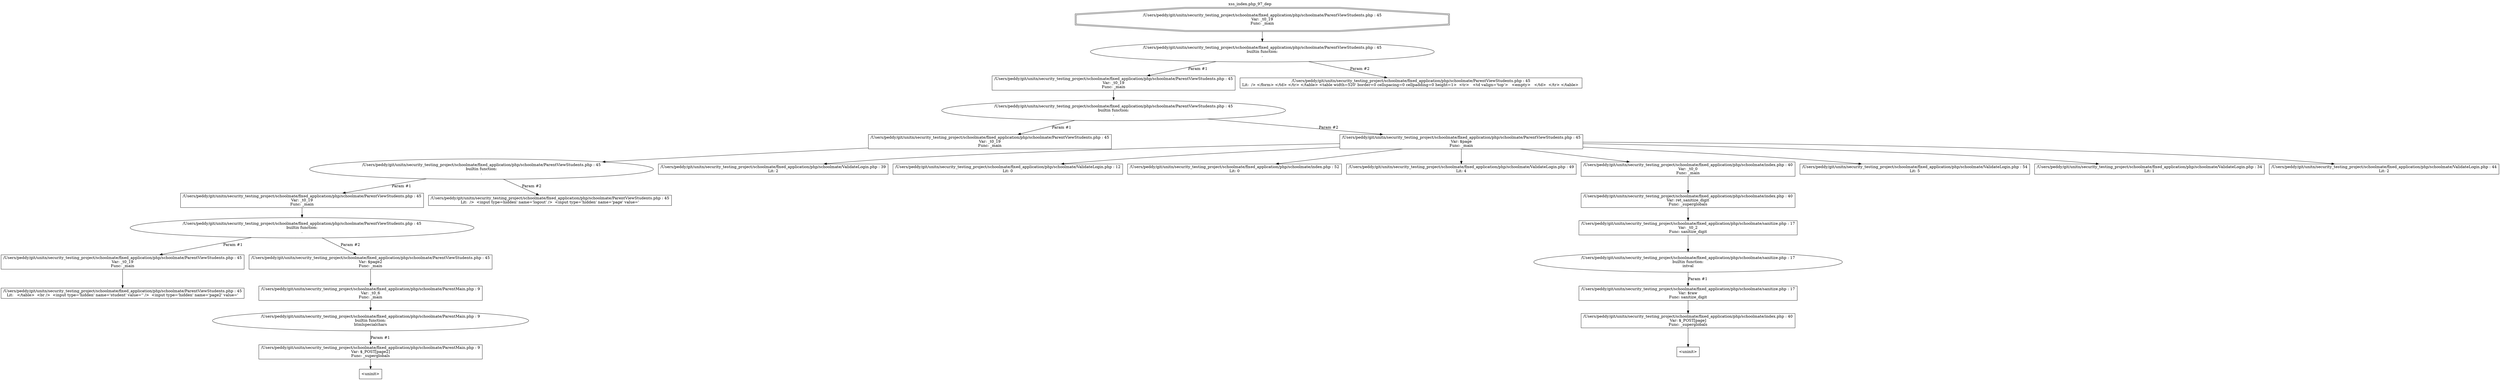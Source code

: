 digraph cfg {
  label="xss_index.php_97_dep";
  labelloc=t;
  n1 [shape=doubleoctagon, label="/Users/peddy/git/unitn/security_testing_project/schoolmate/fixed_application/php/schoolmate/ParentViewStudents.php : 45\nVar: _t0_19\nFunc: _main\n"];
  n2 [shape=ellipse, label="/Users/peddy/git/unitn/security_testing_project/schoolmate/fixed_application/php/schoolmate/ParentViewStudents.php : 45\nbuiltin function:\n.\n"];
  n3 [shape=box, label="/Users/peddy/git/unitn/security_testing_project/schoolmate/fixed_application/php/schoolmate/ParentViewStudents.php : 45\nVar: _t0_19\nFunc: _main\n"];
  n4 [shape=ellipse, label="/Users/peddy/git/unitn/security_testing_project/schoolmate/fixed_application/php/schoolmate/ParentViewStudents.php : 45\nbuiltin function:\n.\n"];
  n5 [shape=box, label="/Users/peddy/git/unitn/security_testing_project/schoolmate/fixed_application/php/schoolmate/ParentViewStudents.php : 45\nVar: _t0_19\nFunc: _main\n"];
  n6 [shape=ellipse, label="/Users/peddy/git/unitn/security_testing_project/schoolmate/fixed_application/php/schoolmate/ParentViewStudents.php : 45\nbuiltin function:\n.\n"];
  n7 [shape=box, label="/Users/peddy/git/unitn/security_testing_project/schoolmate/fixed_application/php/schoolmate/ParentViewStudents.php : 45\nVar: _t0_19\nFunc: _main\n"];
  n8 [shape=ellipse, label="/Users/peddy/git/unitn/security_testing_project/schoolmate/fixed_application/php/schoolmate/ParentViewStudents.php : 45\nbuiltin function:\n.\n"];
  n9 [shape=box, label="/Users/peddy/git/unitn/security_testing_project/schoolmate/fixed_application/php/schoolmate/ParentViewStudents.php : 45\nVar: _t0_19\nFunc: _main\n"];
  n10 [shape=box, label="/Users/peddy/git/unitn/security_testing_project/schoolmate/fixed_application/php/schoolmate/ParentViewStudents.php : 45\nLit:   </table>  <br />  <input type='hidden' name='student' value='' />  <input type='hidden' name='page2' value='\n"];
  n11 [shape=box, label="/Users/peddy/git/unitn/security_testing_project/schoolmate/fixed_application/php/schoolmate/ParentViewStudents.php : 45\nVar: $page2\nFunc: _main\n"];
  n12 [shape=box, label="/Users/peddy/git/unitn/security_testing_project/schoolmate/fixed_application/php/schoolmate/ParentMain.php : 9\nVar: _t0_6\nFunc: _main\n"];
  n13 [shape=ellipse, label="/Users/peddy/git/unitn/security_testing_project/schoolmate/fixed_application/php/schoolmate/ParentMain.php : 9\nbuiltin function:\nhtmlspecialchars\n"];
  n14 [shape=box, label="/Users/peddy/git/unitn/security_testing_project/schoolmate/fixed_application/php/schoolmate/ParentMain.php : 9\nVar: $_POST[page2]\nFunc: _superglobals\n"];
  n15 [shape=box, label="<uninit>"];
  n16 [shape=box, label="/Users/peddy/git/unitn/security_testing_project/schoolmate/fixed_application/php/schoolmate/ParentViewStudents.php : 45\nLit:  />  <input type=hidden' name='logout' />  <input type='hidden' name='page' value='\n"];
  n17 [shape=box, label="/Users/peddy/git/unitn/security_testing_project/schoolmate/fixed_application/php/schoolmate/ParentViewStudents.php : 45\nVar: $page\nFunc: _main\n"];
  n18 [shape=box, label="/Users/peddy/git/unitn/security_testing_project/schoolmate/fixed_application/php/schoolmate/ValidateLogin.php : 39\nLit: 2\n"];
  n19 [shape=box, label="/Users/peddy/git/unitn/security_testing_project/schoolmate/fixed_application/php/schoolmate/ValidateLogin.php : 12\nLit: 0\n"];
  n20 [shape=box, label="/Users/peddy/git/unitn/security_testing_project/schoolmate/fixed_application/php/schoolmate/index.php : 52\nLit: 0\n"];
  n21 [shape=box, label="/Users/peddy/git/unitn/security_testing_project/schoolmate/fixed_application/php/schoolmate/ValidateLogin.php : 49\nLit: 4\n"];
  n22 [shape=box, label="/Users/peddy/git/unitn/security_testing_project/schoolmate/fixed_application/php/schoolmate/index.php : 40\nVar: _t0_0\nFunc: _main\n"];
  n23 [shape=box, label="/Users/peddy/git/unitn/security_testing_project/schoolmate/fixed_application/php/schoolmate/index.php : 40\nVar: ret_sanitize_digit\nFunc: _superglobals\n"];
  n24 [shape=box, label="/Users/peddy/git/unitn/security_testing_project/schoolmate/fixed_application/php/schoolmate/sanitize.php : 17\nVar: _t0_2\nFunc: sanitize_digit\n"];
  n25 [shape=ellipse, label="/Users/peddy/git/unitn/security_testing_project/schoolmate/fixed_application/php/schoolmate/sanitize.php : 17\nbuiltin function:\nintval\n"];
  n26 [shape=box, label="/Users/peddy/git/unitn/security_testing_project/schoolmate/fixed_application/php/schoolmate/sanitize.php : 17\nVar: $raw\nFunc: sanitize_digit\n"];
  n27 [shape=box, label="/Users/peddy/git/unitn/security_testing_project/schoolmate/fixed_application/php/schoolmate/index.php : 40\nVar: $_POST[page]\nFunc: _superglobals\n"];
  n28 [shape=box, label="<uninit>"];
  n29 [shape=box, label="/Users/peddy/git/unitn/security_testing_project/schoolmate/fixed_application/php/schoolmate/ValidateLogin.php : 54\nLit: 5\n"];
  n30 [shape=box, label="/Users/peddy/git/unitn/security_testing_project/schoolmate/fixed_application/php/schoolmate/ValidateLogin.php : 34\nLit: 1\n"];
  n31 [shape=box, label="/Users/peddy/git/unitn/security_testing_project/schoolmate/fixed_application/php/schoolmate/ValidateLogin.php : 44\nLit: 2\n"];
  n32 [shape=box, label="/Users/peddy/git/unitn/security_testing_project/schoolmate/fixed_application/php/schoolmate/ParentViewStudents.php : 45\nLit:  /> </form> </td> </tr> </table> <table width=520' border=0 cellspacing=0 cellpadding=0 height=1>  <tr>   <td valign='top'>   <empty>   </td>  </tr> </table> \n"];
  n1 -> n2;
  n3 -> n4;
  n5 -> n6;
  n7 -> n8;
  n9 -> n10;
  n8 -> n9[label="Param #1"];
  n8 -> n11[label="Param #2"];
  n12 -> n13;
  n14 -> n15;
  n13 -> n14[label="Param #1"];
  n11 -> n12;
  n6 -> n7[label="Param #1"];
  n6 -> n16[label="Param #2"];
  n4 -> n5[label="Param #1"];
  n4 -> n17[label="Param #2"];
  n17 -> n18;
  n17 -> n19;
  n17 -> n20;
  n17 -> n21;
  n17 -> n22;
  n17 -> n29;
  n17 -> n30;
  n17 -> n31;
  n24 -> n25;
  n27 -> n28;
  n26 -> n27;
  n25 -> n26[label="Param #1"];
  n23 -> n24;
  n22 -> n23;
  n2 -> n3[label="Param #1"];
  n2 -> n32[label="Param #2"];
}

